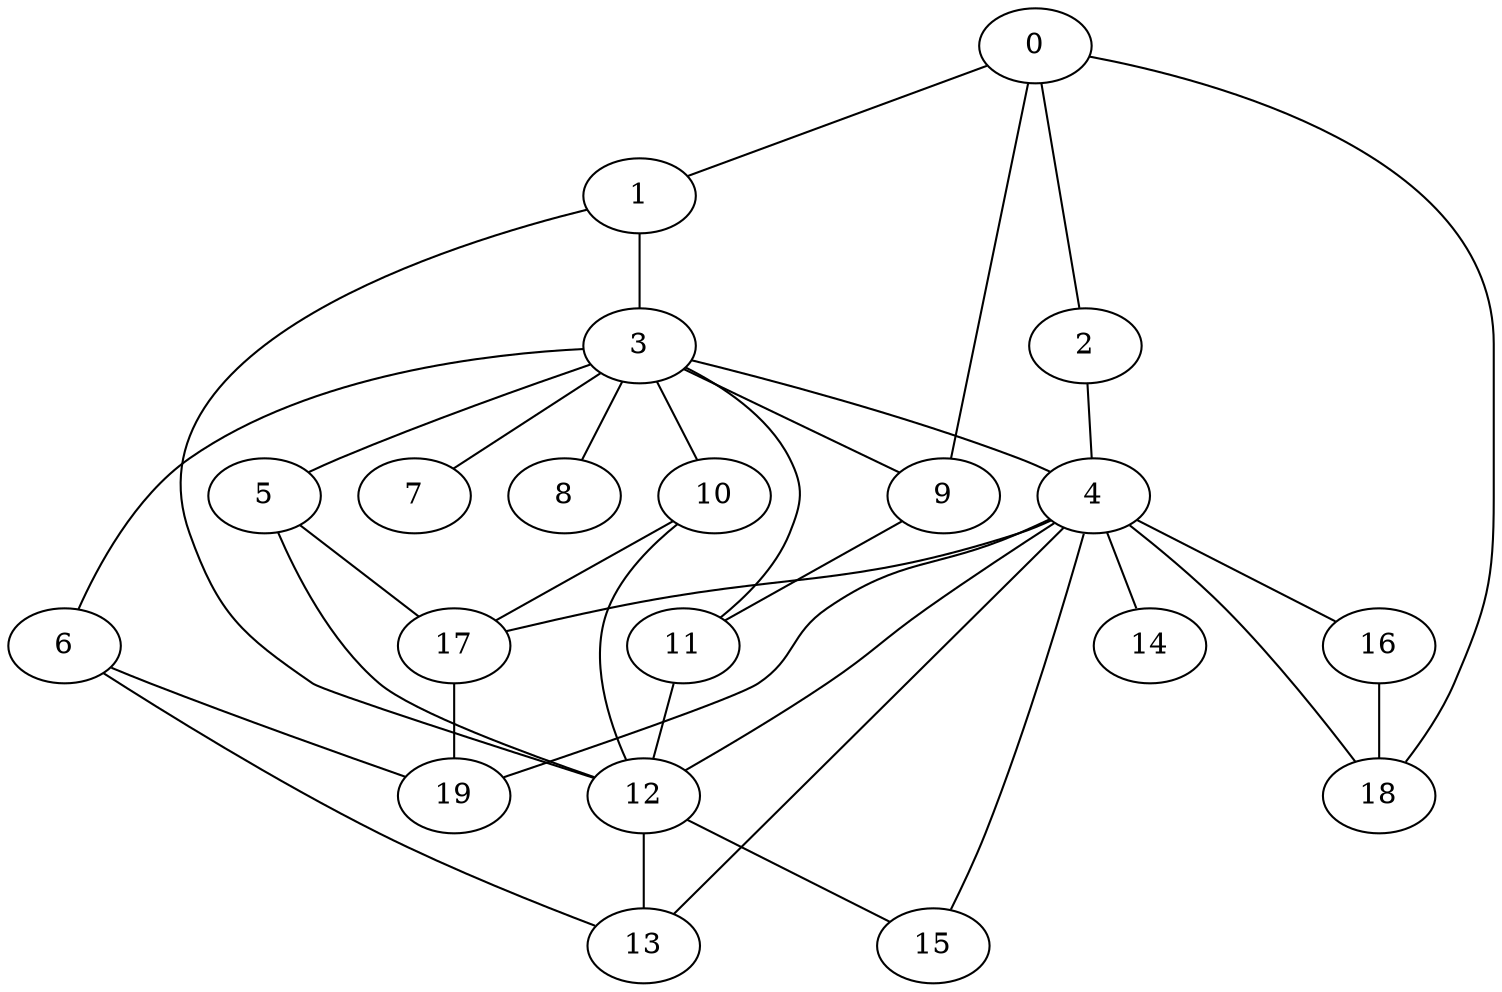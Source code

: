 
graph graphname {
    0 -- 1
0 -- 2
0 -- 18
0 -- 9
1 -- 3
1 -- 12
2 -- 4
3 -- 4
3 -- 5
3 -- 6
3 -- 7
3 -- 8
3 -- 9
3 -- 10
3 -- 11
4 -- 12
4 -- 13
4 -- 14
4 -- 15
4 -- 16
4 -- 17
4 -- 18
4 -- 19
5 -- 17
5 -- 12
6 -- 19
6 -- 13
9 -- 11
10 -- 17
10 -- 12
11 -- 12
12 -- 15
12 -- 13
16 -- 18
17 -- 19

}
